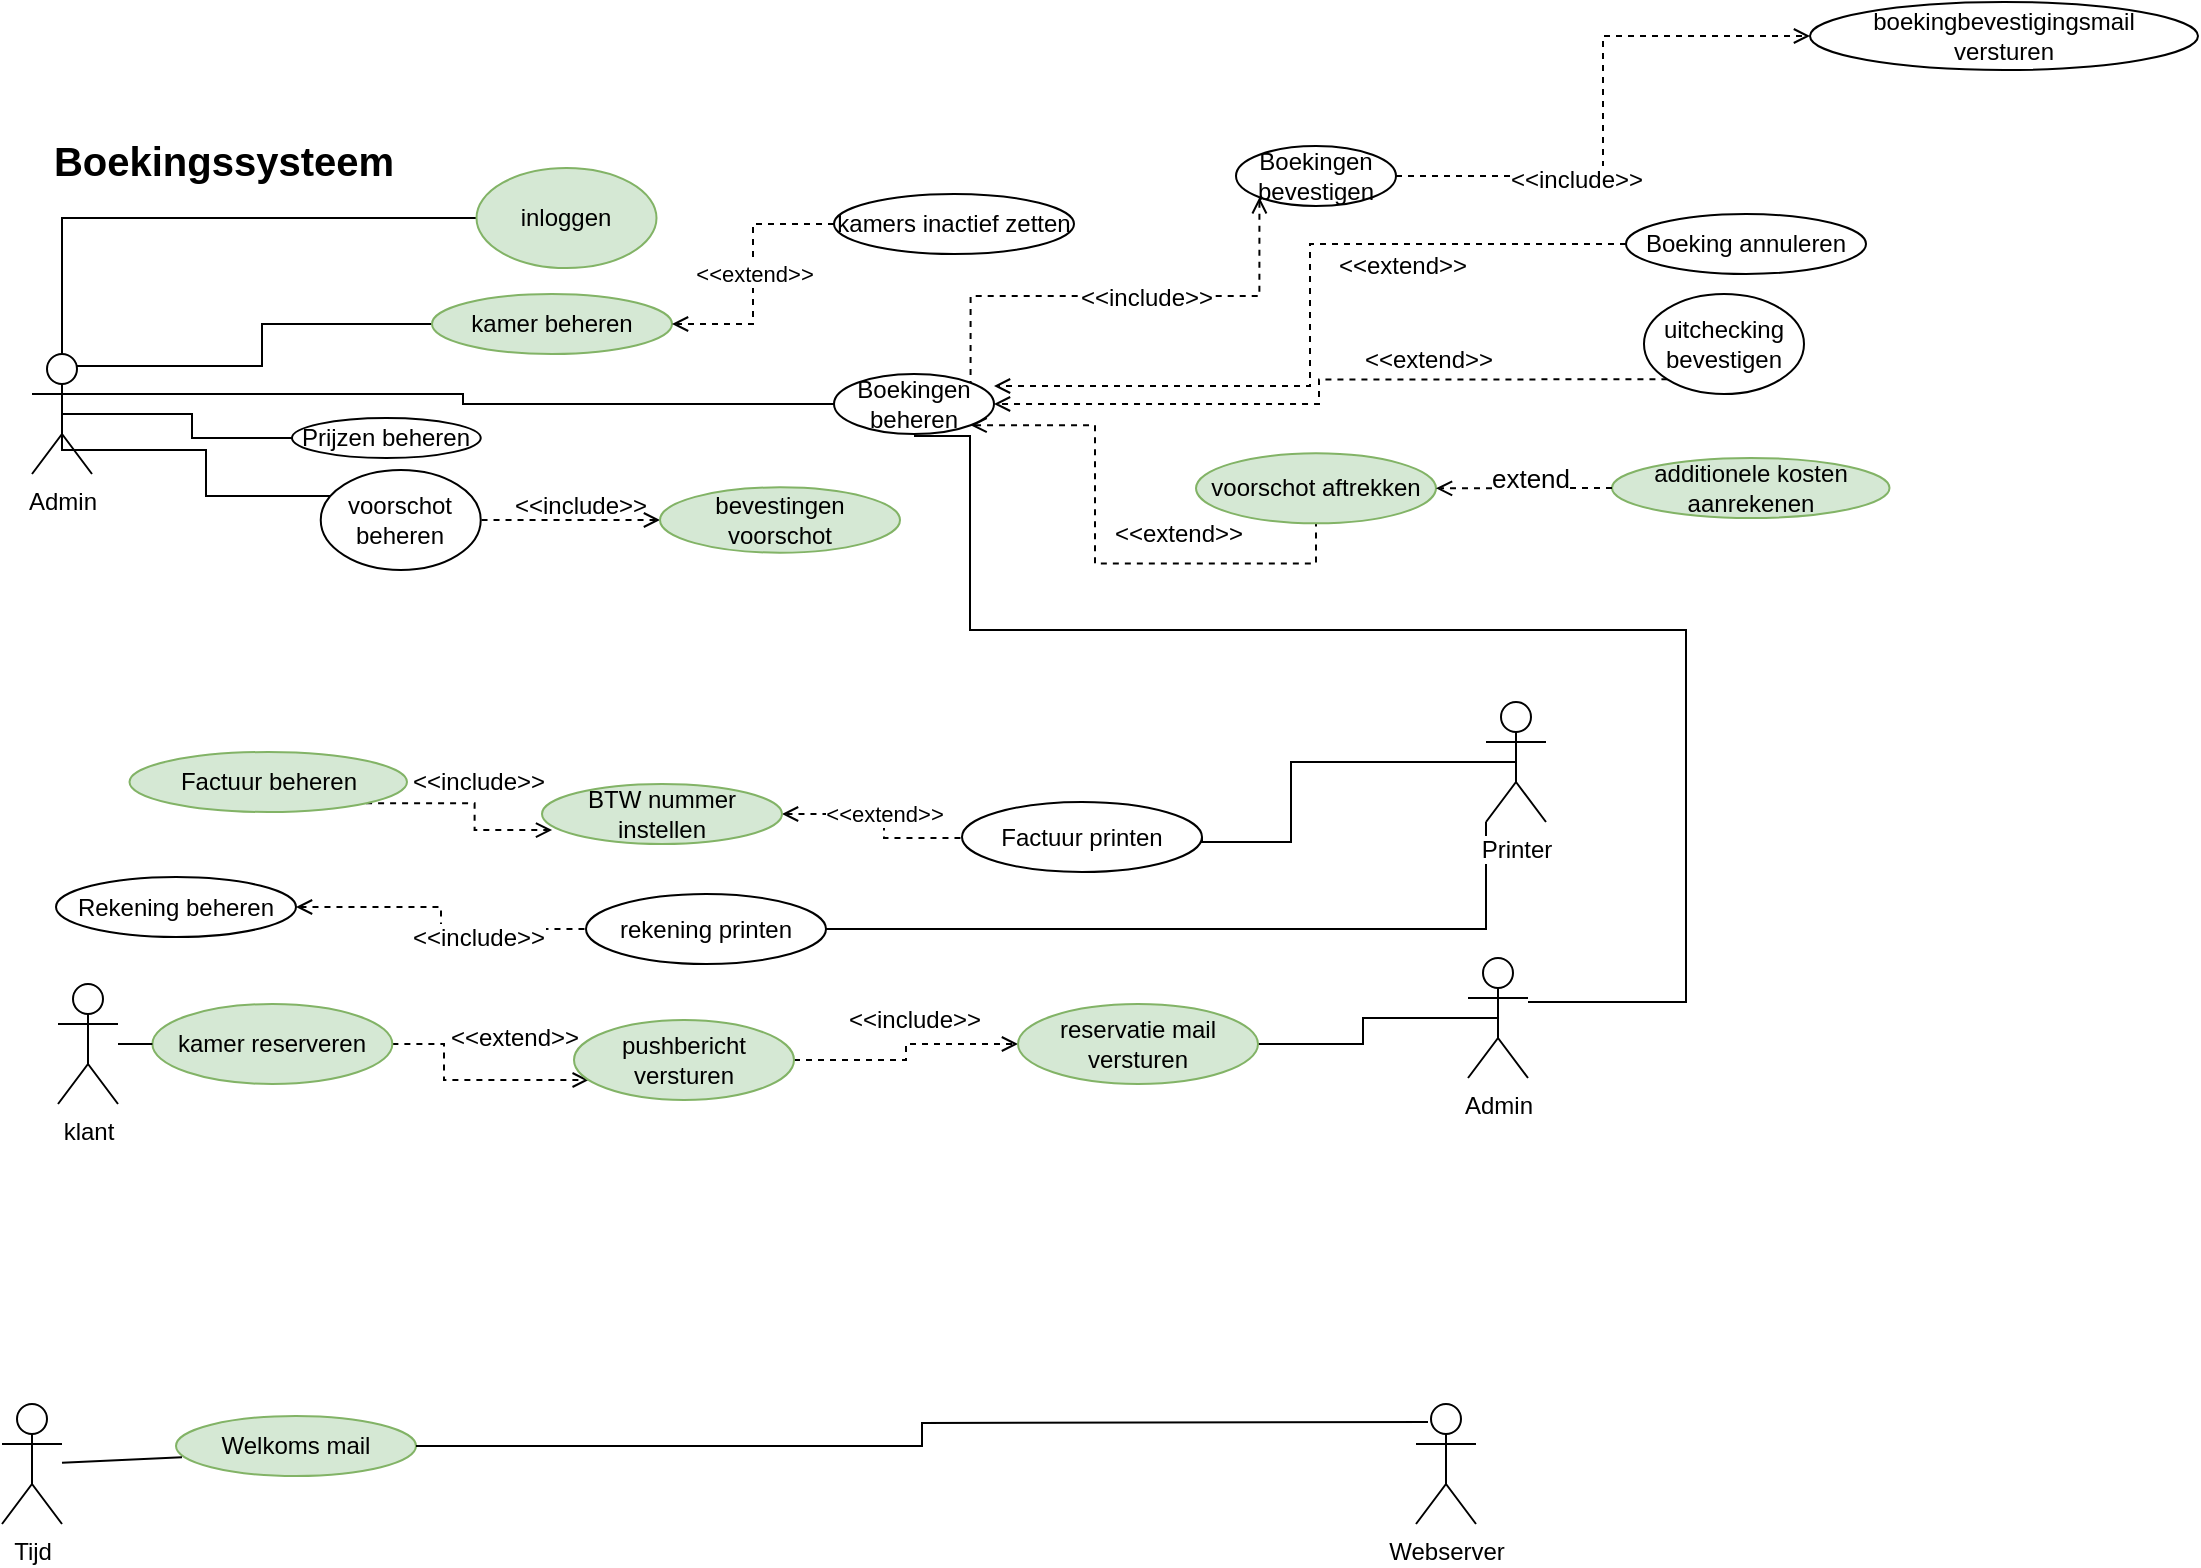 <mxfile version="12.8.1" type="github">
  <diagram id="7y0MfUL8gaNoudwSiToa" name="Page-1">
    <mxGraphModel dx="1469" dy="1928" grid="0" gridSize="10" guides="1" tooltips="1" connect="1" arrows="1" fold="1" page="1" pageScale="1" pageWidth="850" pageHeight="1100" math="0" shadow="0">
      <root>
        <mxCell id="0" />
        <mxCell id="1" parent="0" />
        <mxCell id="1i8iMDM1FqOiUuaK0SC1-62" style="edgeStyle=orthogonalEdgeStyle;rounded=0;orthogonalLoop=1;jettySize=auto;html=1;exitX=0;exitY=1;exitDx=0;exitDy=0;exitPerimeter=0;entryX=1;entryY=0.5;entryDx=0;entryDy=0;startArrow=none;startFill=0;endArrow=none;endFill=0;" edge="1" parent="1" source="1i8iMDM1FqOiUuaK0SC1-1" target="1i8iMDM1FqOiUuaK0SC1-46">
          <mxGeometry relative="1" as="geometry" />
        </mxCell>
        <mxCell id="1i8iMDM1FqOiUuaK0SC1-1" value="&lt;div&gt;Printer&lt;/div&gt;" style="shape=umlActor;verticalLabelPosition=bottom;labelBackgroundColor=#ffffff;verticalAlign=top;html=1;outlineConnect=0;" vertex="1" parent="1">
          <mxGeometry x="780" y="294" width="30" height="60" as="geometry" />
        </mxCell>
        <mxCell id="1i8iMDM1FqOiUuaK0SC1-2" value="Tijd" style="shape=umlActor;verticalLabelPosition=bottom;labelBackgroundColor=#ffffff;verticalAlign=top;html=1;outlineConnect=0;" vertex="1" parent="1">
          <mxGeometry x="38" y="645" width="30" height="60" as="geometry" />
        </mxCell>
        <mxCell id="1i8iMDM1FqOiUuaK0SC1-3" value="klant&lt;br&gt;" style="shape=umlActor;verticalLabelPosition=bottom;labelBackgroundColor=#ffffff;verticalAlign=top;html=1;outlineConnect=0;" vertex="1" parent="1">
          <mxGeometry x="66" y="435" width="30" height="60" as="geometry" />
        </mxCell>
        <mxCell id="1i8iMDM1FqOiUuaK0SC1-4" style="edgeStyle=orthogonalEdgeStyle;rounded=0;orthogonalLoop=1;jettySize=auto;html=1;exitX=0;exitY=0.5;exitDx=0;exitDy=0;entryX=0.5;entryY=0;entryDx=0;entryDy=0;entryPerimeter=0;endArrow=none;endFill=0;" edge="1" parent="1" source="1i8iMDM1FqOiUuaK0SC1-5" target="1i8iMDM1FqOiUuaK0SC1-27">
          <mxGeometry relative="1" as="geometry" />
        </mxCell>
        <mxCell id="1i8iMDM1FqOiUuaK0SC1-5" value="inloggen" style="ellipse;whiteSpace=wrap;html=1;fillColor=#d5e8d4;strokeColor=#82b366;" vertex="1" parent="1">
          <mxGeometry x="275.25" y="27" width="90" height="50" as="geometry" />
        </mxCell>
        <mxCell id="1i8iMDM1FqOiUuaK0SC1-6" style="edgeStyle=orthogonalEdgeStyle;rounded=0;orthogonalLoop=1;jettySize=auto;html=1;exitX=0;exitY=0.5;exitDx=0;exitDy=0;entryX=1;entryY=0.333;entryDx=0;entryDy=0;entryPerimeter=0;endArrow=none;endFill=0;" edge="1" parent="1" source="1i8iMDM1FqOiUuaK0SC1-9" target="1i8iMDM1FqOiUuaK0SC1-27">
          <mxGeometry relative="1" as="geometry" />
        </mxCell>
        <mxCell id="1i8iMDM1FqOiUuaK0SC1-7" style="edgeStyle=orthogonalEdgeStyle;rounded=0;orthogonalLoop=1;jettySize=auto;html=1;startArrow=none;startFill=0;endArrow=none;endFill=0;" edge="1" parent="1" target="1i8iMDM1FqOiUuaK0SC1-52">
          <mxGeometry relative="1" as="geometry">
            <Array as="points">
              <mxPoint x="522" y="258" />
              <mxPoint x="880" y="258" />
              <mxPoint x="880" y="444" />
            </Array>
            <mxPoint x="494" y="161" as="sourcePoint" />
          </mxGeometry>
        </mxCell>
        <mxCell id="1i8iMDM1FqOiUuaK0SC1-8" style="edgeStyle=orthogonalEdgeStyle;rounded=0;orthogonalLoop=1;jettySize=auto;html=1;exitX=1;exitY=1;exitDx=0;exitDy=0;entryX=0.5;entryY=1;entryDx=0;entryDy=0;startArrow=open;startFill=0;endArrow=none;endFill=0;dashed=1;" edge="1" parent="1" source="1i8iMDM1FqOiUuaK0SC1-9" target="1i8iMDM1FqOiUuaK0SC1-37">
          <mxGeometry relative="1" as="geometry" />
        </mxCell>
        <mxCell id="1i8iMDM1FqOiUuaK0SC1-9" value="Boekingen beheren" style="ellipse;whiteSpace=wrap;html=1;" vertex="1" parent="1">
          <mxGeometry x="454" y="130" width="80" height="30" as="geometry" />
        </mxCell>
        <mxCell id="1i8iMDM1FqOiUuaK0SC1-10" value="voorschot beheren" style="ellipse;whiteSpace=wrap;html=1;" vertex="1" parent="1">
          <mxGeometry x="197.37" y="178" width="80" height="50" as="geometry" />
        </mxCell>
        <mxCell id="1i8iMDM1FqOiUuaK0SC1-11" value="Welkoms mail" style="ellipse;whiteSpace=wrap;html=1;fillColor=#d5e8d4;strokeColor=#82b366;" vertex="1" parent="1">
          <mxGeometry x="125" y="651" width="120" height="30" as="geometry" />
        </mxCell>
        <mxCell id="1i8iMDM1FqOiUuaK0SC1-12" value="" style="endArrow=none;html=1;entryX=0.025;entryY=0.688;entryDx=0;entryDy=0;entryPerimeter=0;" edge="1" parent="1" source="1i8iMDM1FqOiUuaK0SC1-2" target="1i8iMDM1FqOiUuaK0SC1-11">
          <mxGeometry width="50" height="50" relative="1" as="geometry">
            <mxPoint x="75.19" y="757.351" as="sourcePoint" />
            <mxPoint x="375.19" y="597.66" as="targetPoint" />
          </mxGeometry>
        </mxCell>
        <mxCell id="1i8iMDM1FqOiUuaK0SC1-13" style="edgeStyle=orthogonalEdgeStyle;rounded=0;orthogonalLoop=1;jettySize=auto;html=1;exitX=1;exitY=0.5;exitDx=0;exitDy=0;dashed=1;startArrow=none;startFill=0;endArrow=open;endFill=0;" edge="1" parent="1" source="1i8iMDM1FqOiUuaK0SC1-14" target="1i8iMDM1FqOiUuaK0SC1-34">
          <mxGeometry relative="1" as="geometry">
            <Array as="points">
              <mxPoint x="259" y="465" />
              <mxPoint x="259" y="483" />
            </Array>
          </mxGeometry>
        </mxCell>
        <mxCell id="1i8iMDM1FqOiUuaK0SC1-14" value="kamer reserveren" style="ellipse;whiteSpace=wrap;html=1;fillColor=#d5e8d4;strokeColor=#82b366;" vertex="1" parent="1">
          <mxGeometry x="113.19" y="445" width="120" height="40" as="geometry" />
        </mxCell>
        <mxCell id="1i8iMDM1FqOiUuaK0SC1-15" value="" style="endArrow=none;html=1;entryX=0;entryY=0.5;entryDx=0;entryDy=0;" edge="1" parent="1" source="1i8iMDM1FqOiUuaK0SC1-3" target="1i8iMDM1FqOiUuaK0SC1-14">
          <mxGeometry width="50" height="50" relative="1" as="geometry">
            <mxPoint x="336.0" y="395" as="sourcePoint" />
            <mxPoint x="386.0" y="345" as="targetPoint" />
          </mxGeometry>
        </mxCell>
        <mxCell id="1i8iMDM1FqOiUuaK0SC1-16" style="edgeStyle=orthogonalEdgeStyle;rounded=0;orthogonalLoop=1;jettySize=auto;html=1;exitX=0;exitY=0.5;exitDx=0;exitDy=0;entryX=0.75;entryY=0.1;entryDx=0;entryDy=0;entryPerimeter=0;endArrow=none;endFill=0;" edge="1" parent="1" source="1i8iMDM1FqOiUuaK0SC1-17" target="1i8iMDM1FqOiUuaK0SC1-27">
          <mxGeometry relative="1" as="geometry" />
        </mxCell>
        <mxCell id="1i8iMDM1FqOiUuaK0SC1-17" value="kamer beheren" style="ellipse;whiteSpace=wrap;html=1;fillColor=#d5e8d4;strokeColor=#82b366;" vertex="1" parent="1">
          <mxGeometry x="253" y="90" width="120" height="30" as="geometry" />
        </mxCell>
        <mxCell id="1i8iMDM1FqOiUuaK0SC1-18" value="Boekingssysteem" style="text;html=1;strokeColor=none;fillColor=none;align=center;verticalAlign=middle;whiteSpace=wrap;rounded=0;fontSize=20;fontStyle=1" vertex="1" parent="1">
          <mxGeometry x="129.25" y="13" width="40" height="20" as="geometry" />
        </mxCell>
        <mxCell id="1i8iMDM1FqOiUuaK0SC1-19" style="edgeStyle=orthogonalEdgeStyle;rounded=0;orthogonalLoop=1;jettySize=auto;html=1;exitX=0;exitY=0.5;exitDx=0;exitDy=0;entryX=1;entryY=0.5;entryDx=0;entryDy=0;dashed=1;startArrow=open;startFill=0;endArrow=none;endFill=0;" edge="1" parent="1" source="1i8iMDM1FqOiUuaK0SC1-20" target="1i8iMDM1FqOiUuaK0SC1-10">
          <mxGeometry relative="1" as="geometry" />
        </mxCell>
        <mxCell id="1i8iMDM1FqOiUuaK0SC1-20" value="bevestingen voorschot" style="ellipse;whiteSpace=wrap;html=1;fillColor=#d5e8d4;strokeColor=#82b366;" vertex="1" parent="1">
          <mxGeometry x="367" y="186.67" width="120" height="32.66" as="geometry" />
        </mxCell>
        <mxCell id="1i8iMDM1FqOiUuaK0SC1-21" style="edgeStyle=orthogonalEdgeStyle;rounded=0;orthogonalLoop=1;jettySize=auto;html=1;exitX=0;exitY=0.5;exitDx=0;exitDy=0;entryX=0.5;entryY=0.5;entryDx=0;entryDy=0;entryPerimeter=0;endArrow=none;endFill=0;" edge="1" parent="1" source="1i8iMDM1FqOiUuaK0SC1-22" target="1i8iMDM1FqOiUuaK0SC1-27">
          <mxGeometry relative="1" as="geometry" />
        </mxCell>
        <mxCell id="1i8iMDM1FqOiUuaK0SC1-22" value="Prijzen beheren" style="ellipse;whiteSpace=wrap;html=1;" vertex="1" parent="1">
          <mxGeometry x="182.99" y="152" width="94.38" height="20" as="geometry" />
        </mxCell>
        <mxCell id="1i8iMDM1FqOiUuaK0SC1-23" style="edgeStyle=orthogonalEdgeStyle;rounded=0;orthogonalLoop=1;jettySize=auto;html=1;exitX=1;exitY=1;exitDx=0;exitDy=0;entryX=0.042;entryY=0.767;entryDx=0;entryDy=0;entryPerimeter=0;dashed=1;startArrow=none;startFill=0;endArrow=open;endFill=0;" edge="1" parent="1" source="1i8iMDM1FqOiUuaK0SC1-24" target="1i8iMDM1FqOiUuaK0SC1-30">
          <mxGeometry relative="1" as="geometry" />
        </mxCell>
        <mxCell id="1i8iMDM1FqOiUuaK0SC1-24" value="Factuur beheren" style="ellipse;whiteSpace=wrap;html=1;fillColor=#d5e8d4;strokeColor=#82b366;" vertex="1" parent="1">
          <mxGeometry x="101.75" y="319" width="138.75" height="30" as="geometry" />
        </mxCell>
        <mxCell id="1i8iMDM1FqOiUuaK0SC1-25" value="additionele kosten&lt;br&gt;aanrekenen" style="ellipse;whiteSpace=wrap;html=1;fillColor=#d5e8d4;strokeColor=#82b366;" vertex="1" parent="1">
          <mxGeometry x="843" y="172" width="138.75" height="30" as="geometry" />
        </mxCell>
        <mxCell id="1i8iMDM1FqOiUuaK0SC1-26" style="edgeStyle=orthogonalEdgeStyle;rounded=0;orthogonalLoop=1;jettySize=auto;html=1;exitX=0.5;exitY=0.5;exitDx=0;exitDy=0;exitPerimeter=0;endArrow=none;endFill=0;" edge="1" parent="1" source="1i8iMDM1FqOiUuaK0SC1-27" target="1i8iMDM1FqOiUuaK0SC1-10">
          <mxGeometry relative="1" as="geometry">
            <Array as="points">
              <mxPoint x="68" y="168" />
              <mxPoint x="140" y="168" />
              <mxPoint x="140" y="191" />
            </Array>
          </mxGeometry>
        </mxCell>
        <mxCell id="1i8iMDM1FqOiUuaK0SC1-27" value="Admin" style="shape=umlActor;verticalLabelPosition=bottom;labelBackgroundColor=#ffffff;verticalAlign=top;html=1;outlineConnect=0;" vertex="1" parent="1">
          <mxGeometry x="53" y="120" width="30" height="60" as="geometry" />
        </mxCell>
        <mxCell id="1i8iMDM1FqOiUuaK0SC1-29" value="&amp;lt;&amp;lt;extend&amp;gt;&amp;gt;" style="edgeStyle=orthogonalEdgeStyle;rounded=0;orthogonalLoop=1;jettySize=auto;html=1;exitX=1;exitY=0.5;exitDx=0;exitDy=0;dashed=1;startArrow=open;startFill=0;endArrow=none;endFill=0;" edge="1" parent="1" source="1i8iMDM1FqOiUuaK0SC1-30" target="1i8iMDM1FqOiUuaK0SC1-48">
          <mxGeometry relative="1" as="geometry">
            <Array as="points">
              <mxPoint x="479" y="350" />
              <mxPoint x="479" y="362" />
            </Array>
          </mxGeometry>
        </mxCell>
        <mxCell id="1i8iMDM1FqOiUuaK0SC1-30" value="BTW nummer instellen" style="ellipse;whiteSpace=wrap;html=1;fillColor=#d5e8d4;strokeColor=#82b366;" vertex="1" parent="1">
          <mxGeometry x="308.0" y="335" width="120" height="30" as="geometry" />
        </mxCell>
        <mxCell id="1i8iMDM1FqOiUuaK0SC1-31" style="edgeStyle=orthogonalEdgeStyle;rounded=0;orthogonalLoop=1;jettySize=auto;html=1;exitX=0;exitY=0.333;exitDx=0;exitDy=0;exitPerimeter=0;entryX=1;entryY=0.5;entryDx=0;entryDy=0;endArrow=none;endFill=0;" edge="1" parent="1" target="1i8iMDM1FqOiUuaK0SC1-11">
          <mxGeometry relative="1" as="geometry">
            <mxPoint x="751" y="654" as="sourcePoint" />
          </mxGeometry>
        </mxCell>
        <mxCell id="1i8iMDM1FqOiUuaK0SC1-32" value="Webserver" style="shape=umlActor;verticalLabelPosition=bottom;labelBackgroundColor=#ffffff;verticalAlign=top;html=1;outlineConnect=0;" vertex="1" parent="1">
          <mxGeometry x="745" y="645" width="30" height="60" as="geometry" />
        </mxCell>
        <mxCell id="1i8iMDM1FqOiUuaK0SC1-78" style="edgeStyle=orthogonalEdgeStyle;rounded=0;orthogonalLoop=1;jettySize=auto;html=1;exitX=1;exitY=0.5;exitDx=0;exitDy=0;dashed=1;startArrow=none;startFill=0;endArrow=open;endFill=0;" edge="1" parent="1" source="1i8iMDM1FqOiUuaK0SC1-34" target="1i8iMDM1FqOiUuaK0SC1-60">
          <mxGeometry relative="1" as="geometry">
            <Array as="points">
              <mxPoint x="490" y="473" />
              <mxPoint x="490" y="465" />
            </Array>
          </mxGeometry>
        </mxCell>
        <mxCell id="1i8iMDM1FqOiUuaK0SC1-80" value="&amp;lt;&amp;lt;include&amp;gt;&amp;gt;" style="text;html=1;align=center;verticalAlign=middle;resizable=0;points=[];labelBackgroundColor=#ffffff;" vertex="1" connectable="0" parent="1i8iMDM1FqOiUuaK0SC1-78">
          <mxGeometry x="0.267" y="1" relative="1" as="geometry">
            <mxPoint x="-8" y="-11" as="offset" />
          </mxGeometry>
        </mxCell>
        <mxCell id="1i8iMDM1FqOiUuaK0SC1-34" value="pushbericht&lt;br&gt;versturen" style="ellipse;whiteSpace=wrap;html=1;fillColor=#d5e8d4;strokeColor=#82b366;" vertex="1" parent="1">
          <mxGeometry x="324" y="453" width="110" height="40" as="geometry" />
        </mxCell>
        <mxCell id="1i8iMDM1FqOiUuaK0SC1-35" style="edgeStyle=orthogonalEdgeStyle;rounded=0;orthogonalLoop=1;jettySize=auto;html=1;exitX=0;exitY=1;exitDx=0;exitDy=0;startArrow=none;startFill=0;endArrow=open;endFill=0;dashed=1;" edge="1" parent="1" source="1i8iMDM1FqOiUuaK0SC1-36" target="1i8iMDM1FqOiUuaK0SC1-9">
          <mxGeometry relative="1" as="geometry" />
        </mxCell>
        <mxCell id="1i8iMDM1FqOiUuaK0SC1-36" value="uitchecking bevestigen" style="ellipse;whiteSpace=wrap;html=1;" vertex="1" parent="1">
          <mxGeometry x="859" y="90" width="80" height="50" as="geometry" />
        </mxCell>
        <mxCell id="1i8iMDM1FqOiUuaK0SC1-37" value="voorschot aftrekken" style="ellipse;whiteSpace=wrap;html=1;fillColor=#d5e8d4;strokeColor=#82b366;" vertex="1" parent="1">
          <mxGeometry x="635" y="169.67" width="120" height="35" as="geometry" />
        </mxCell>
        <mxCell id="1i8iMDM1FqOiUuaK0SC1-38" value="" style="endArrow=open;dashed=1;html=1;entryX=1;entryY=0.5;entryDx=0;entryDy=0;exitX=0;exitY=0.5;exitDx=0;exitDy=0;startArrow=none;startFill=0;endFill=0;" edge="1" parent="1" source="1i8iMDM1FqOiUuaK0SC1-25" target="1i8iMDM1FqOiUuaK0SC1-37">
          <mxGeometry width="50" height="50" relative="1" as="geometry">
            <mxPoint x="668.88" y="267" as="sourcePoint" />
            <mxPoint x="718.88" y="217" as="targetPoint" />
          </mxGeometry>
        </mxCell>
        <mxCell id="1i8iMDM1FqOiUuaK0SC1-39" value="extend" style="text;html=1;align=center;verticalAlign=middle;resizable=0;points=[];labelBackgroundColor=#ffffff;fontSize=13;" vertex="1" connectable="0" parent="1i8iMDM1FqOiUuaK0SC1-38">
          <mxGeometry x="-0.452" y="4" relative="1" as="geometry">
            <mxPoint x="-17.55" y="-9.7" as="offset" />
          </mxGeometry>
        </mxCell>
        <mxCell id="1i8iMDM1FqOiUuaK0SC1-40" style="edgeStyle=orthogonalEdgeStyle;rounded=0;orthogonalLoop=1;jettySize=auto;html=1;exitX=0;exitY=0.5;exitDx=0;exitDy=0;entryX=1;entryY=0.2;entryDx=0;entryDy=0;entryPerimeter=0;startArrow=none;startFill=0;endArrow=open;endFill=0;dashed=1;" edge="1" parent="1" source="1i8iMDM1FqOiUuaK0SC1-41" target="1i8iMDM1FqOiUuaK0SC1-9">
          <mxGeometry relative="1" as="geometry" />
        </mxCell>
        <mxCell id="1i8iMDM1FqOiUuaK0SC1-41" value="Boeking annuleren" style="ellipse;whiteSpace=wrap;html=1;" vertex="1" parent="1">
          <mxGeometry x="850" y="50" width="120" height="30" as="geometry" />
        </mxCell>
        <mxCell id="1i8iMDM1FqOiUuaK0SC1-43" style="edgeStyle=orthogonalEdgeStyle;rounded=0;orthogonalLoop=1;jettySize=auto;html=1;exitX=1;exitY=0.5;exitDx=0;exitDy=0;entryX=0;entryY=0.5;entryDx=0;entryDy=0;dashed=1;startArrow=open;startFill=0;endArrow=none;endFill=0;" edge="1" parent="1" source="1i8iMDM1FqOiUuaK0SC1-45" target="1i8iMDM1FqOiUuaK0SC1-46">
          <mxGeometry relative="1" as="geometry" />
        </mxCell>
        <mxCell id="1i8iMDM1FqOiUuaK0SC1-44" value="&amp;lt;&amp;lt;include&amp;gt;&amp;gt;" style="text;html=1;align=center;verticalAlign=middle;resizable=0;points=[];labelBackgroundColor=#ffffff;" vertex="1" connectable="0" parent="1i8iMDM1FqOiUuaK0SC1-43">
          <mxGeometry x="0.301" y="-3" relative="1" as="geometry">
            <mxPoint y="1" as="offset" />
          </mxGeometry>
        </mxCell>
        <mxCell id="1i8iMDM1FqOiUuaK0SC1-45" value="Rekening beheren" style="ellipse;whiteSpace=wrap;html=1;" vertex="1" parent="1">
          <mxGeometry x="65" y="381.5" width="120" height="30" as="geometry" />
        </mxCell>
        <mxCell id="1i8iMDM1FqOiUuaK0SC1-46" value="rekening printen" style="ellipse;whiteSpace=wrap;html=1;" vertex="1" parent="1">
          <mxGeometry x="330" y="390" width="120" height="35" as="geometry" />
        </mxCell>
        <mxCell id="1i8iMDM1FqOiUuaK0SC1-47" style="edgeStyle=orthogonalEdgeStyle;rounded=0;orthogonalLoop=1;jettySize=auto;html=1;exitX=1;exitY=0.5;exitDx=0;exitDy=0;endArrow=none;endFill=0;entryX=0.5;entryY=0.5;entryDx=0;entryDy=0;entryPerimeter=0;" edge="1" parent="1" source="1i8iMDM1FqOiUuaK0SC1-48" target="1i8iMDM1FqOiUuaK0SC1-1">
          <mxGeometry relative="1" as="geometry">
            <mxPoint x="637.5" y="364" as="targetPoint" />
            <Array as="points">
              <mxPoint x="682.5" y="364" />
            </Array>
          </mxGeometry>
        </mxCell>
        <mxCell id="1i8iMDM1FqOiUuaK0SC1-48" value="Factuur printen" style="ellipse;whiteSpace=wrap;html=1;" vertex="1" parent="1">
          <mxGeometry x="518" y="344" width="120" height="35" as="geometry" />
        </mxCell>
        <mxCell id="1i8iMDM1FqOiUuaK0SC1-49" value="&amp;lt;&amp;lt;extend&amp;gt;&amp;gt;" style="edgeStyle=orthogonalEdgeStyle;rounded=0;orthogonalLoop=1;jettySize=auto;html=1;exitX=0;exitY=0.5;exitDx=0;exitDy=0;entryX=1;entryY=0.5;entryDx=0;entryDy=0;dashed=1;endArrow=open;endFill=0;startArrow=none;startFill=0;" edge="1" parent="1" source="1i8iMDM1FqOiUuaK0SC1-50" target="1i8iMDM1FqOiUuaK0SC1-17">
          <mxGeometry relative="1" as="geometry" />
        </mxCell>
        <mxCell id="1i8iMDM1FqOiUuaK0SC1-50" value="kamers inactief zetten" style="ellipse;whiteSpace=wrap;html=1;" vertex="1" parent="1">
          <mxGeometry x="454" y="40" width="120" height="30" as="geometry" />
        </mxCell>
        <mxCell id="1i8iMDM1FqOiUuaK0SC1-52" value="Admin" style="shape=umlActor;verticalLabelPosition=bottom;labelBackgroundColor=#ffffff;verticalAlign=top;html=1;outlineConnect=0;" vertex="1" parent="1">
          <mxGeometry x="771" y="422" width="30" height="60" as="geometry" />
        </mxCell>
        <mxCell id="1i8iMDM1FqOiUuaK0SC1-53" value="&amp;lt;&amp;lt;extend&amp;gt;&amp;gt;" style="text;html=1;align=center;verticalAlign=middle;resizable=0;points=[];autosize=1;" vertex="1" parent="1">
          <mxGeometry x="257.25" y="453" width="74" height="18" as="geometry" />
        </mxCell>
        <mxCell id="1i8iMDM1FqOiUuaK0SC1-54" value="&amp;lt;&amp;lt;include&amp;gt;&amp;gt;" style="text;html=1;align=center;verticalAlign=middle;resizable=0;points=[];autosize=1;" vertex="1" parent="1">
          <mxGeometry x="238" y="325" width="76" height="18" as="geometry" />
        </mxCell>
        <mxCell id="1i8iMDM1FqOiUuaK0SC1-55" value="&amp;lt;&amp;lt;extend&amp;gt;&amp;gt;" style="text;html=1;align=center;verticalAlign=middle;resizable=0;points=[];autosize=1;" vertex="1" parent="1">
          <mxGeometry x="701" y="67" width="74" height="18" as="geometry" />
        </mxCell>
        <mxCell id="1i8iMDM1FqOiUuaK0SC1-56" value="&amp;lt;&amp;lt;extend&amp;gt;&amp;gt;" style="text;html=1;align=center;verticalAlign=middle;resizable=0;points=[];autosize=1;" vertex="1" parent="1">
          <mxGeometry x="714" y="114.34" width="74" height="18" as="geometry" />
        </mxCell>
        <mxCell id="1i8iMDM1FqOiUuaK0SC1-57" value="&amp;lt;&amp;lt;include&amp;gt;&amp;gt;" style="text;html=1;align=center;verticalAlign=middle;resizable=0;points=[];autosize=1;" vertex="1" parent="1">
          <mxGeometry x="289.25" y="186.67" width="76" height="18" as="geometry" />
        </mxCell>
        <mxCell id="1i8iMDM1FqOiUuaK0SC1-79" style="edgeStyle=orthogonalEdgeStyle;rounded=0;orthogonalLoop=1;jettySize=auto;html=1;exitX=1;exitY=0.5;exitDx=0;exitDy=0;dashed=1;startArrow=open;startFill=0;endArrow=open;endFill=0;strokeColor=none;" edge="1" parent="1" source="1i8iMDM1FqOiUuaK0SC1-60" target="1i8iMDM1FqOiUuaK0SC1-52">
          <mxGeometry relative="1" as="geometry" />
        </mxCell>
        <mxCell id="1i8iMDM1FqOiUuaK0SC1-81" style="edgeStyle=orthogonalEdgeStyle;rounded=0;orthogonalLoop=1;jettySize=auto;html=1;exitX=1;exitY=0.5;exitDx=0;exitDy=0;entryX=0.5;entryY=0.5;entryDx=0;entryDy=0;entryPerimeter=0;startArrow=none;startFill=0;endArrow=none;endFill=0;" edge="1" parent="1" source="1i8iMDM1FqOiUuaK0SC1-60" target="1i8iMDM1FqOiUuaK0SC1-52">
          <mxGeometry relative="1" as="geometry" />
        </mxCell>
        <mxCell id="1i8iMDM1FqOiUuaK0SC1-60" value="reservatie mail versturen" style="ellipse;whiteSpace=wrap;html=1;fillColor=#d5e8d4;strokeColor=#82b366;" vertex="1" parent="1">
          <mxGeometry x="546" y="445" width="120" height="40" as="geometry" />
        </mxCell>
        <mxCell id="1i8iMDM1FqOiUuaK0SC1-61" value="&amp;lt;&amp;lt;extend&amp;gt;&amp;gt;" style="text;html=1;align=center;verticalAlign=middle;resizable=0;points=[];autosize=1;" vertex="1" parent="1">
          <mxGeometry x="589" y="201.33" width="74" height="18" as="geometry" />
        </mxCell>
        <mxCell id="1i8iMDM1FqOiUuaK0SC1-67" value="boekingbevestigingsmail&lt;br&gt;versturen" style="ellipse;whiteSpace=wrap;html=1;" vertex="1" parent="1">
          <mxGeometry x="942" y="-56" width="194" height="34" as="geometry" />
        </mxCell>
        <mxCell id="1i8iMDM1FqOiUuaK0SC1-73" style="edgeStyle=orthogonalEdgeStyle;rounded=0;orthogonalLoop=1;jettySize=auto;html=1;exitX=0;exitY=1;exitDx=0;exitDy=0;entryX=1;entryY=0;entryDx=0;entryDy=0;startArrow=open;startFill=0;endArrow=none;endFill=0;dashed=1;" edge="1" parent="1" source="1i8iMDM1FqOiUuaK0SC1-72" target="1i8iMDM1FqOiUuaK0SC1-9">
          <mxGeometry relative="1" as="geometry">
            <Array as="points">
              <mxPoint x="667" y="91" />
              <mxPoint x="522" y="91" />
            </Array>
          </mxGeometry>
        </mxCell>
        <mxCell id="1i8iMDM1FqOiUuaK0SC1-76" value="&amp;lt;&amp;lt;include&amp;gt;&amp;gt;" style="text;html=1;align=center;verticalAlign=middle;resizable=0;points=[];labelBackgroundColor=#ffffff;" vertex="1" connectable="0" parent="1i8iMDM1FqOiUuaK0SC1-73">
          <mxGeometry x="-0.105" y="1" relative="1" as="geometry">
            <mxPoint as="offset" />
          </mxGeometry>
        </mxCell>
        <mxCell id="1i8iMDM1FqOiUuaK0SC1-74" style="edgeStyle=orthogonalEdgeStyle;rounded=0;orthogonalLoop=1;jettySize=auto;html=1;exitX=1;exitY=0.5;exitDx=0;exitDy=0;entryX=0;entryY=0.5;entryDx=0;entryDy=0;startArrow=none;startFill=0;endArrow=open;endFill=0;dashed=1;" edge="1" parent="1" source="1i8iMDM1FqOiUuaK0SC1-72" target="1i8iMDM1FqOiUuaK0SC1-67">
          <mxGeometry relative="1" as="geometry" />
        </mxCell>
        <mxCell id="1i8iMDM1FqOiUuaK0SC1-77" value="&amp;lt;&amp;lt;include&amp;gt;&amp;gt;" style="text;html=1;align=center;verticalAlign=middle;resizable=0;points=[];labelBackgroundColor=#ffffff;" vertex="1" connectable="0" parent="1i8iMDM1FqOiUuaK0SC1-74">
          <mxGeometry x="-0.35" y="-2" relative="1" as="geometry">
            <mxPoint as="offset" />
          </mxGeometry>
        </mxCell>
        <mxCell id="1i8iMDM1FqOiUuaK0SC1-72" value="Boekingen bevestigen" style="ellipse;whiteSpace=wrap;html=1;" vertex="1" parent="1">
          <mxGeometry x="655" y="16" width="80" height="30" as="geometry" />
        </mxCell>
      </root>
    </mxGraphModel>
  </diagram>
</mxfile>
